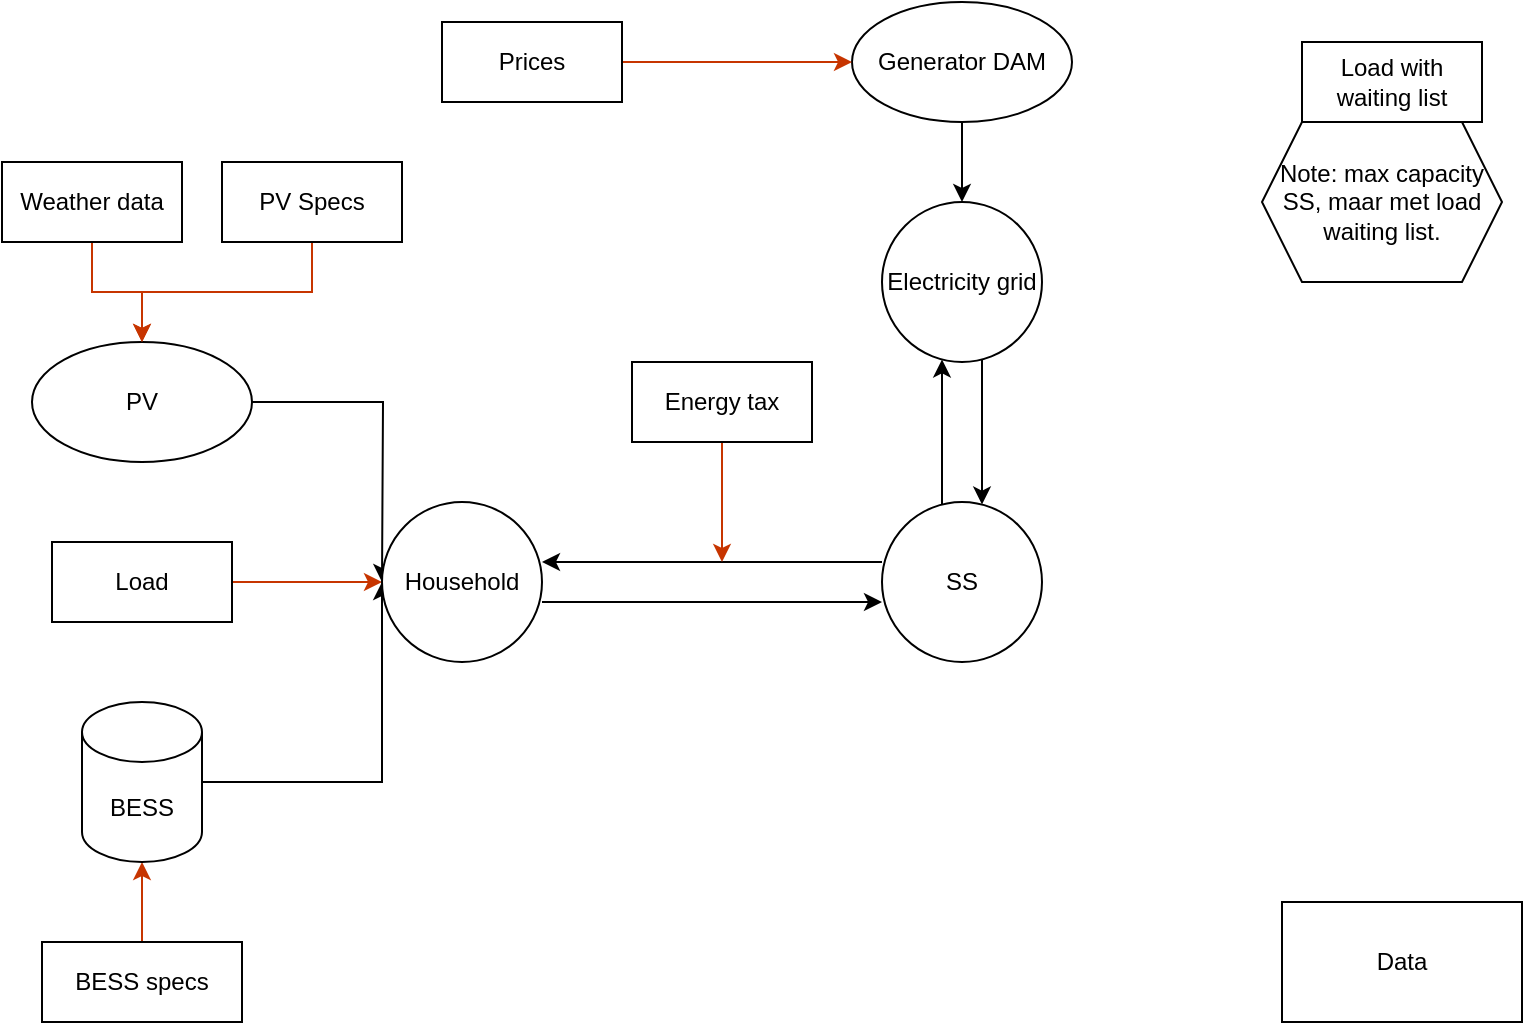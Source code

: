 <mxfile version="26.1.0">
  <diagram name="Page-1" id="LkgV3Um-8_ctWx4BPVgm">
    <mxGraphModel dx="1167" dy="1719" grid="1" gridSize="10" guides="1" tooltips="1" connect="1" arrows="1" fold="1" page="1" pageScale="1" pageWidth="850" pageHeight="1100" math="0" shadow="0">
      <root>
        <mxCell id="0" />
        <mxCell id="1" parent="0" />
        <mxCell id="KciBcpQ4-X2h3b94fppg-1" value="" style="edgeStyle=orthogonalEdgeStyle;rounded=0;orthogonalLoop=1;jettySize=auto;html=1;fillColor=#fa6800;strokeColor=#C73500;" parent="1" source="KciBcpQ4-X2h3b94fppg-9" target="KciBcpQ4-X2h3b94fppg-2" edge="1">
          <mxGeometry relative="1" as="geometry" />
        </mxCell>
        <mxCell id="QJxlkhhkfe_GnA9m2rMw-18" style="edgeStyle=orthogonalEdgeStyle;rounded=0;orthogonalLoop=1;jettySize=auto;html=1;entryX=0;entryY=0.5;entryDx=0;entryDy=0;" edge="1" parent="1" source="KciBcpQ4-X2h3b94fppg-2" target="QJxlkhhkfe_GnA9m2rMw-6">
          <mxGeometry relative="1" as="geometry">
            <Array as="points">
              <mxPoint x="200" y="370" />
            </Array>
          </mxGeometry>
        </mxCell>
        <mxCell id="KciBcpQ4-X2h3b94fppg-2" value="BESS" style="shape=cylinder3;whiteSpace=wrap;html=1;boundedLbl=1;backgroundOutline=1;size=15;" parent="1" vertex="1">
          <mxGeometry x="50" y="330" width="60" height="80" as="geometry" />
        </mxCell>
        <mxCell id="QJxlkhhkfe_GnA9m2rMw-4" value="" style="edgeStyle=orthogonalEdgeStyle;rounded=0;orthogonalLoop=1;jettySize=auto;html=1;" edge="1" parent="1" source="KciBcpQ4-X2h3b94fppg-4" target="QJxlkhhkfe_GnA9m2rMw-1">
          <mxGeometry relative="1" as="geometry">
            <Array as="points">
              <mxPoint x="480" y="200" />
              <mxPoint x="480" y="200" />
            </Array>
          </mxGeometry>
        </mxCell>
        <mxCell id="QJxlkhhkfe_GnA9m2rMw-7" style="edgeStyle=orthogonalEdgeStyle;rounded=0;orthogonalLoop=1;jettySize=auto;html=1;entryX=1;entryY=0.5;entryDx=0;entryDy=0;" edge="1" parent="1">
          <mxGeometry relative="1" as="geometry">
            <mxPoint x="280" y="280" as="sourcePoint" />
            <mxPoint x="450" y="280" as="targetPoint" />
          </mxGeometry>
        </mxCell>
        <mxCell id="KciBcpQ4-X2h3b94fppg-4" value="SS" style="ellipse;whiteSpace=wrap;html=1;aspect=fixed;" parent="1" vertex="1">
          <mxGeometry x="450" y="230" width="80" height="80" as="geometry" />
        </mxCell>
        <mxCell id="QJxlkhhkfe_GnA9m2rMw-15" style="edgeStyle=orthogonalEdgeStyle;rounded=0;orthogonalLoop=1;jettySize=auto;html=1;entryX=0;entryY=0.5;entryDx=0;entryDy=0;fillColor=#fa6800;strokeColor=#C73500;" edge="1" parent="1" source="KciBcpQ4-X2h3b94fppg-7" target="QJxlkhhkfe_GnA9m2rMw-6">
          <mxGeometry relative="1" as="geometry" />
        </mxCell>
        <mxCell id="KciBcpQ4-X2h3b94fppg-7" value="Load" style="whiteSpace=wrap;html=1;" parent="1" vertex="1">
          <mxGeometry x="35" y="250" width="90" height="40" as="geometry" />
        </mxCell>
        <mxCell id="KciBcpQ4-X2h3b94fppg-8" value="Data" style="rounded=0;whiteSpace=wrap;html=1;" parent="1" vertex="1">
          <mxGeometry x="650" y="430" width="120" height="60" as="geometry" />
        </mxCell>
        <mxCell id="KciBcpQ4-X2h3b94fppg-9" value="BESS specs" style="whiteSpace=wrap;html=1;" parent="1" vertex="1">
          <mxGeometry x="30" y="450" width="100" height="40" as="geometry" />
        </mxCell>
        <mxCell id="QJxlkhhkfe_GnA9m2rMw-3" value="" style="edgeStyle=orthogonalEdgeStyle;rounded=0;orthogonalLoop=1;jettySize=auto;html=1;" edge="1" parent="1" source="KciBcpQ4-X2h3b94fppg-11" target="QJxlkhhkfe_GnA9m2rMw-1">
          <mxGeometry relative="1" as="geometry" />
        </mxCell>
        <mxCell id="KciBcpQ4-X2h3b94fppg-11" value="Generator DAM" style="ellipse;whiteSpace=wrap;html=1;" parent="1" vertex="1">
          <mxGeometry x="435" y="-20" width="110" height="60" as="geometry" />
        </mxCell>
        <mxCell id="QJxlkhhkfe_GnA9m2rMw-16" style="edgeStyle=orthogonalEdgeStyle;rounded=0;orthogonalLoop=1;jettySize=auto;html=1;" edge="1" parent="1" source="KciBcpQ4-X2h3b94fppg-13">
          <mxGeometry relative="1" as="geometry">
            <mxPoint x="200" y="270" as="targetPoint" />
          </mxGeometry>
        </mxCell>
        <mxCell id="KciBcpQ4-X2h3b94fppg-13" value="PV" style="ellipse;whiteSpace=wrap;html=1;" parent="1" vertex="1">
          <mxGeometry x="25" y="150" width="110" height="60" as="geometry" />
        </mxCell>
        <mxCell id="QJxlkhhkfe_GnA9m2rMw-12" value="" style="edgeStyle=orthogonalEdgeStyle;rounded=0;orthogonalLoop=1;jettySize=auto;html=1;fillColor=#fa6800;strokeColor=#C73500;" edge="1" parent="1" source="KciBcpQ4-X2h3b94fppg-15" target="KciBcpQ4-X2h3b94fppg-13">
          <mxGeometry relative="1" as="geometry" />
        </mxCell>
        <mxCell id="KciBcpQ4-X2h3b94fppg-15" value="Weather data" style="whiteSpace=wrap;html=1;" parent="1" vertex="1">
          <mxGeometry x="10" y="60" width="90" height="40" as="geometry" />
        </mxCell>
        <mxCell id="QJxlkhhkfe_GnA9m2rMw-13" style="edgeStyle=orthogonalEdgeStyle;rounded=0;orthogonalLoop=1;jettySize=auto;html=1;entryX=0.5;entryY=0;entryDx=0;entryDy=0;fillColor=#fa6800;strokeColor=#C73500;" edge="1" parent="1" source="KciBcpQ4-X2h3b94fppg-17" target="KciBcpQ4-X2h3b94fppg-13">
          <mxGeometry relative="1" as="geometry" />
        </mxCell>
        <mxCell id="KciBcpQ4-X2h3b94fppg-17" value="PV Specs" style="whiteSpace=wrap;html=1;" parent="1" vertex="1">
          <mxGeometry x="120" y="60" width="90" height="40" as="geometry" />
        </mxCell>
        <mxCell id="QJxlkhhkfe_GnA9m2rMw-2" value="" style="edgeStyle=orthogonalEdgeStyle;rounded=0;orthogonalLoop=1;jettySize=auto;html=1;fillColor=#fa6800;strokeColor=#C73500;" edge="1" parent="1" source="KciBcpQ4-X2h3b94fppg-19" target="KciBcpQ4-X2h3b94fppg-11">
          <mxGeometry relative="1" as="geometry" />
        </mxCell>
        <mxCell id="KciBcpQ4-X2h3b94fppg-19" value="Prices" style="whiteSpace=wrap;html=1;" parent="1" vertex="1">
          <mxGeometry x="230" y="-10" width="90" height="40" as="geometry" />
        </mxCell>
        <mxCell id="KciBcpQ4-X2h3b94fppg-20" value="Load with waiting list" style="whiteSpace=wrap;html=1;" parent="1" vertex="1">
          <mxGeometry x="660" width="90" height="40" as="geometry" />
        </mxCell>
        <mxCell id="KciBcpQ4-X2h3b94fppg-21" value="Note: max capacity SS, maar met load waiting list." style="shape=hexagon;perimeter=hexagonPerimeter2;whiteSpace=wrap;html=1;fixedSize=1;" parent="1" vertex="1">
          <mxGeometry x="640" y="40" width="120" height="80" as="geometry" />
        </mxCell>
        <mxCell id="QJxlkhhkfe_GnA9m2rMw-5" value="" style="edgeStyle=orthogonalEdgeStyle;rounded=0;orthogonalLoop=1;jettySize=auto;html=1;" edge="1" parent="1" source="QJxlkhhkfe_GnA9m2rMw-1" target="KciBcpQ4-X2h3b94fppg-4">
          <mxGeometry relative="1" as="geometry">
            <Array as="points">
              <mxPoint x="500" y="200" />
              <mxPoint x="500" y="200" />
            </Array>
          </mxGeometry>
        </mxCell>
        <mxCell id="QJxlkhhkfe_GnA9m2rMw-1" value="Electricity grid" style="ellipse;whiteSpace=wrap;html=1;aspect=fixed;" vertex="1" parent="1">
          <mxGeometry x="450" y="80" width="80" height="80" as="geometry" />
        </mxCell>
        <mxCell id="QJxlkhhkfe_GnA9m2rMw-8" style="edgeStyle=orthogonalEdgeStyle;rounded=0;orthogonalLoop=1;jettySize=auto;html=1;entryX=0;entryY=0.5;entryDx=0;entryDy=0;" edge="1" parent="1">
          <mxGeometry relative="1" as="geometry">
            <mxPoint x="450" y="260" as="sourcePoint" />
            <mxPoint x="280" y="260" as="targetPoint" />
          </mxGeometry>
        </mxCell>
        <mxCell id="QJxlkhhkfe_GnA9m2rMw-6" value="Household" style="ellipse;whiteSpace=wrap;html=1;aspect=fixed;" vertex="1" parent="1">
          <mxGeometry x="200" y="230" width="80" height="80" as="geometry" />
        </mxCell>
        <mxCell id="QJxlkhhkfe_GnA9m2rMw-10" style="edgeStyle=orthogonalEdgeStyle;rounded=0;orthogonalLoop=1;jettySize=auto;html=1;fillColor=#fa6800;strokeColor=#C73500;" edge="1" parent="1" source="QJxlkhhkfe_GnA9m2rMw-9">
          <mxGeometry relative="1" as="geometry">
            <mxPoint x="370" y="260" as="targetPoint" />
          </mxGeometry>
        </mxCell>
        <mxCell id="QJxlkhhkfe_GnA9m2rMw-9" value="Energy tax" style="whiteSpace=wrap;html=1;" vertex="1" parent="1">
          <mxGeometry x="325" y="160" width="90" height="40" as="geometry" />
        </mxCell>
      </root>
    </mxGraphModel>
  </diagram>
</mxfile>
